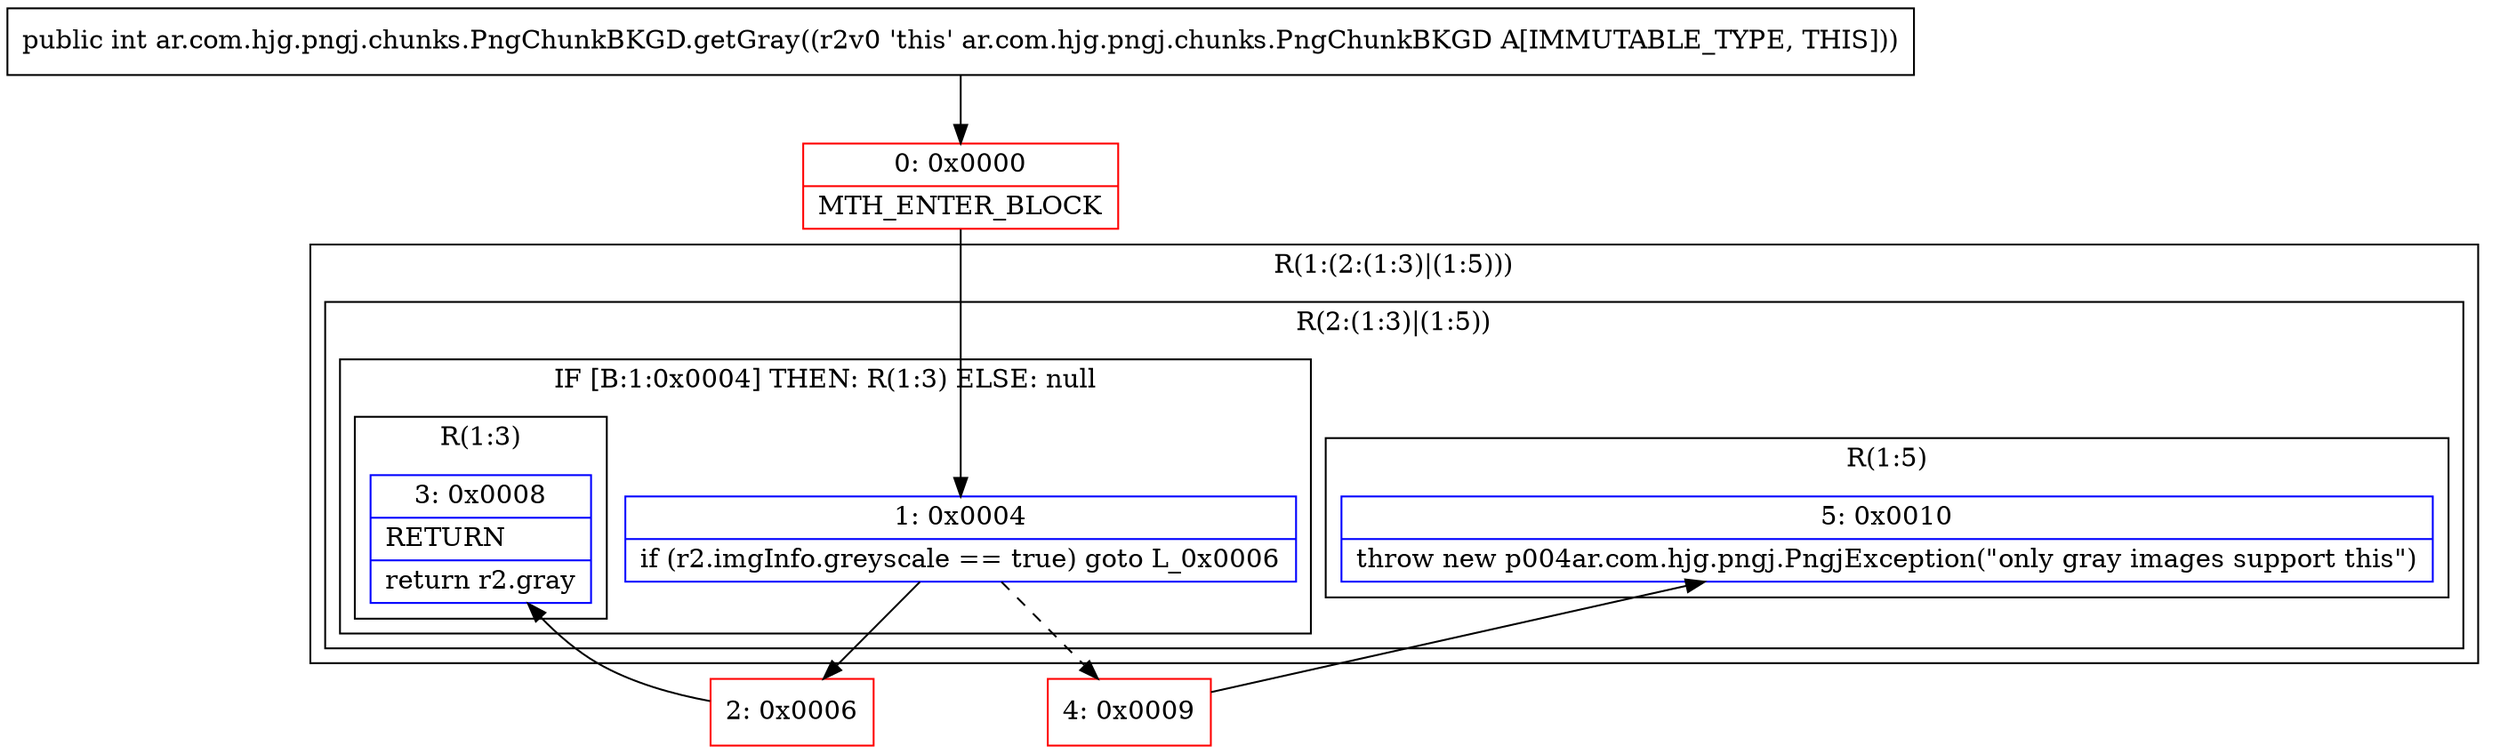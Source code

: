 digraph "CFG forar.com.hjg.pngj.chunks.PngChunkBKGD.getGray()I" {
subgraph cluster_Region_1564119965 {
label = "R(1:(2:(1:3)|(1:5)))";
node [shape=record,color=blue];
subgraph cluster_Region_1677689948 {
label = "R(2:(1:3)|(1:5))";
node [shape=record,color=blue];
subgraph cluster_IfRegion_1598189474 {
label = "IF [B:1:0x0004] THEN: R(1:3) ELSE: null";
node [shape=record,color=blue];
Node_1 [shape=record,label="{1\:\ 0x0004|if (r2.imgInfo.greyscale == true) goto L_0x0006\l}"];
subgraph cluster_Region_1619660374 {
label = "R(1:3)";
node [shape=record,color=blue];
Node_3 [shape=record,label="{3\:\ 0x0008|RETURN\l|return r2.gray\l}"];
}
}
subgraph cluster_Region_1764085665 {
label = "R(1:5)";
node [shape=record,color=blue];
Node_5 [shape=record,label="{5\:\ 0x0010|throw new p004ar.com.hjg.pngj.PngjException(\"only gray images support this\")\l}"];
}
}
}
Node_0 [shape=record,color=red,label="{0\:\ 0x0000|MTH_ENTER_BLOCK\l}"];
Node_2 [shape=record,color=red,label="{2\:\ 0x0006}"];
Node_4 [shape=record,color=red,label="{4\:\ 0x0009}"];
MethodNode[shape=record,label="{public int ar.com.hjg.pngj.chunks.PngChunkBKGD.getGray((r2v0 'this' ar.com.hjg.pngj.chunks.PngChunkBKGD A[IMMUTABLE_TYPE, THIS])) }"];
MethodNode -> Node_0;
Node_1 -> Node_2;
Node_1 -> Node_4[style=dashed];
Node_0 -> Node_1;
Node_2 -> Node_3;
Node_4 -> Node_5;
}

